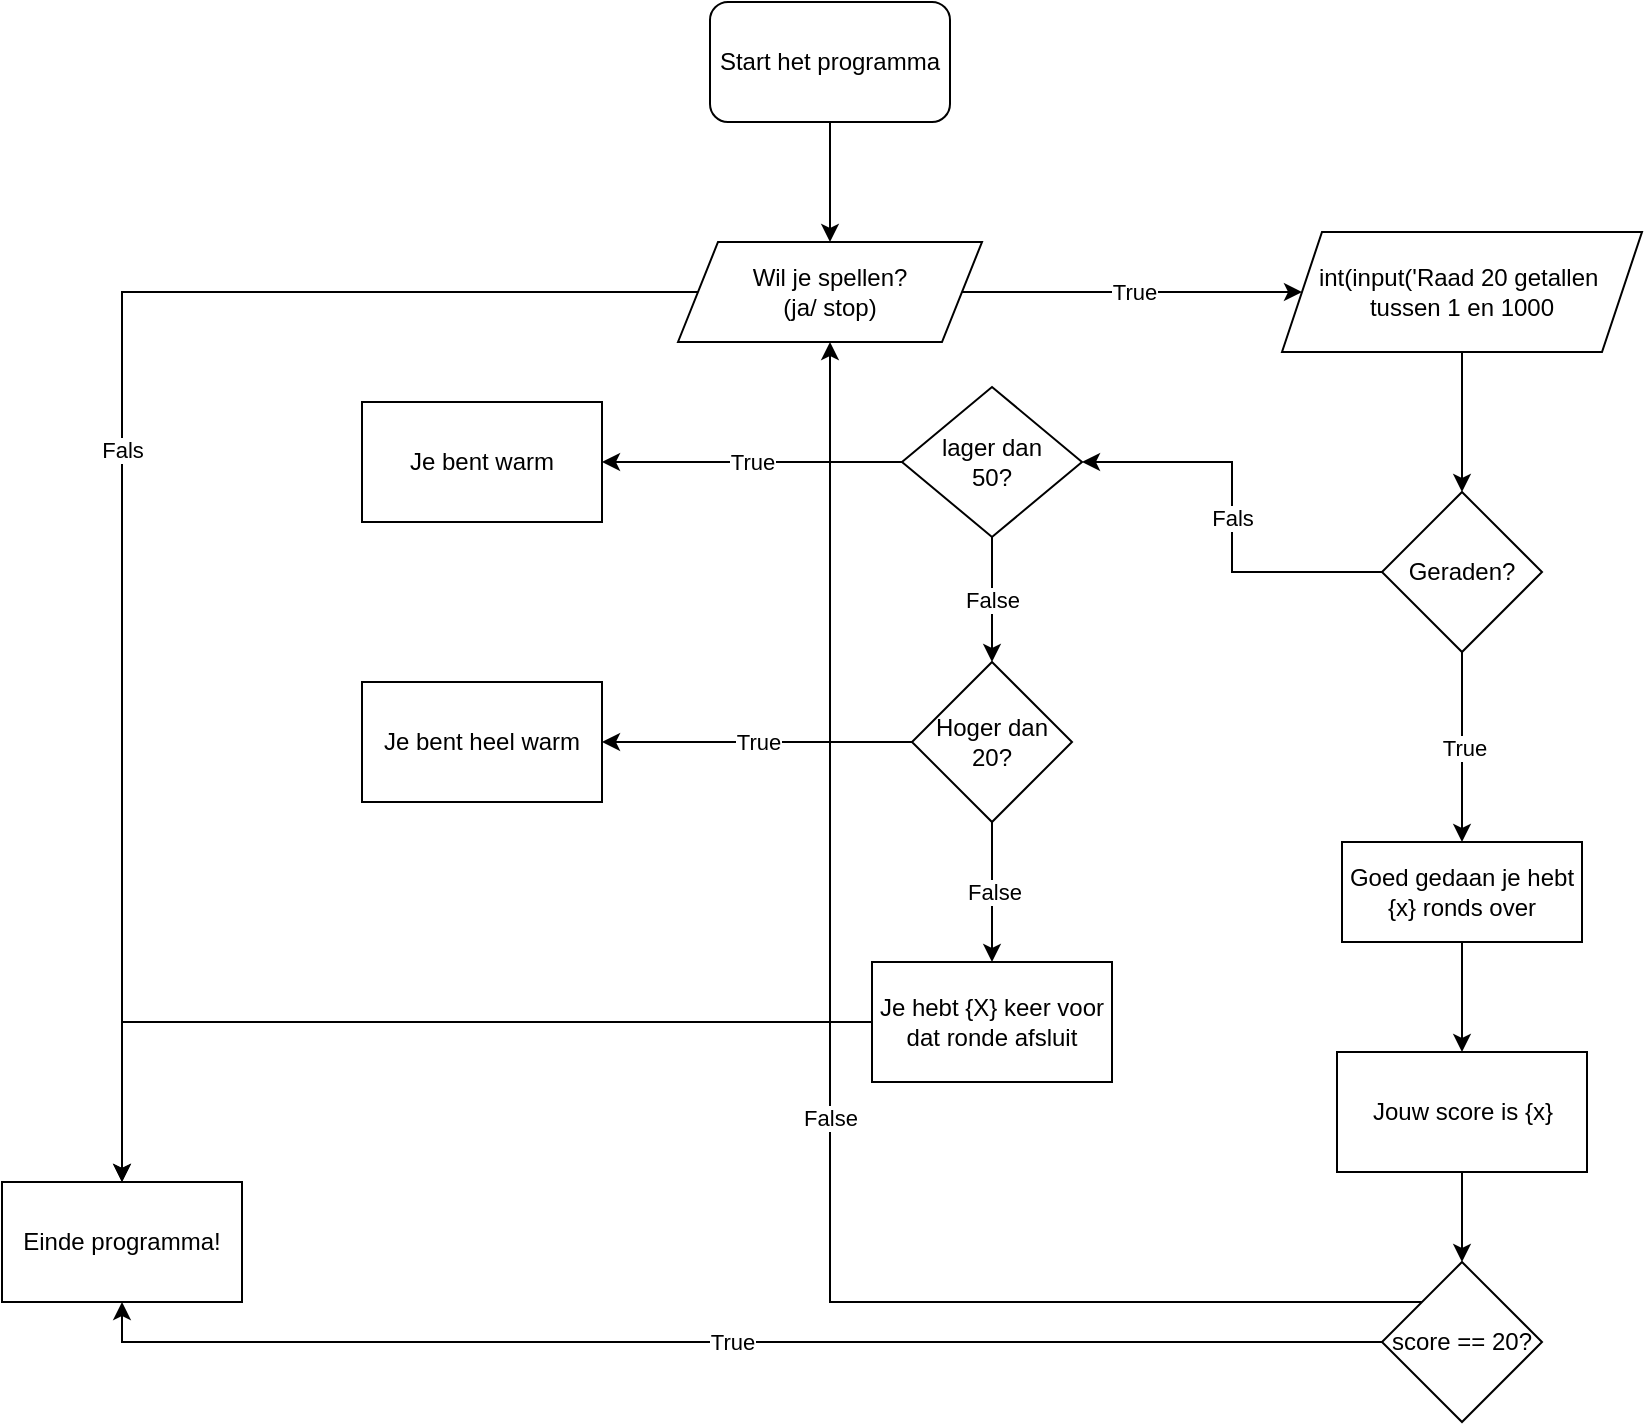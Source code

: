 <mxfile version="22.1.8" type="device">
  <diagram name="Pagina-1" id="80_aTMoOErlhEXatL1sE">
    <mxGraphModel dx="857" dy="495" grid="1" gridSize="10" guides="1" tooltips="1" connect="1" arrows="1" fold="1" page="1" pageScale="1" pageWidth="827" pageHeight="1169" math="0" shadow="0">
      <root>
        <mxCell id="0" />
        <mxCell id="1" parent="0" />
        <mxCell id="RKqnW8_ZUhHQGfOGpwQm-2" style="edgeStyle=orthogonalEdgeStyle;rounded=0;orthogonalLoop=1;jettySize=auto;html=1;" parent="1" source="RKqnW8_ZUhHQGfOGpwQm-1" target="RKqnW8_ZUhHQGfOGpwQm-3" edge="1">
          <mxGeometry relative="1" as="geometry">
            <mxPoint x="414" y="200" as="targetPoint" />
          </mxGeometry>
        </mxCell>
        <mxCell id="RKqnW8_ZUhHQGfOGpwQm-1" value="Start het programma" style="rounded=1;whiteSpace=wrap;html=1;" parent="1" vertex="1">
          <mxGeometry x="354" width="120" height="60" as="geometry" />
        </mxCell>
        <mxCell id="sbrlWb4rdxiYxrlJIUAO-1" value="Fals" style="edgeStyle=orthogonalEdgeStyle;rounded=0;orthogonalLoop=1;jettySize=auto;html=1;" edge="1" parent="1" source="RKqnW8_ZUhHQGfOGpwQm-3" target="sbrlWb4rdxiYxrlJIUAO-2">
          <mxGeometry relative="1" as="geometry">
            <mxPoint x="250" y="145" as="targetPoint" />
          </mxGeometry>
        </mxCell>
        <mxCell id="sbrlWb4rdxiYxrlJIUAO-3" value="True" style="edgeStyle=orthogonalEdgeStyle;rounded=0;orthogonalLoop=1;jettySize=auto;html=1;" edge="1" parent="1" source="RKqnW8_ZUhHQGfOGpwQm-3">
          <mxGeometry relative="1" as="geometry">
            <mxPoint x="650" y="145" as="targetPoint" />
          </mxGeometry>
        </mxCell>
        <mxCell id="RKqnW8_ZUhHQGfOGpwQm-3" value="Wil je spellen?&lt;br&gt;(ja/ stop)" style="shape=parallelogram;perimeter=parallelogramPerimeter;whiteSpace=wrap;html=1;fixedSize=1;" parent="1" vertex="1">
          <mxGeometry x="338" y="120" width="152" height="50" as="geometry" />
        </mxCell>
        <mxCell id="sbrlWb4rdxiYxrlJIUAO-2" value="Einde programma!" style="rounded=0;whiteSpace=wrap;html=1;" vertex="1" parent="1">
          <mxGeometry y="590" width="120" height="60" as="geometry" />
        </mxCell>
        <mxCell id="sbrlWb4rdxiYxrlJIUAO-6" value="" style="edgeStyle=orthogonalEdgeStyle;rounded=0;orthogonalLoop=1;jettySize=auto;html=1;" edge="1" parent="1" source="sbrlWb4rdxiYxrlJIUAO-4" target="sbrlWb4rdxiYxrlJIUAO-5">
          <mxGeometry relative="1" as="geometry" />
        </mxCell>
        <mxCell id="sbrlWb4rdxiYxrlJIUAO-4" value="int(input(&#39;Raad 20 getallen&amp;nbsp;&lt;br&gt;tussen 1 en 1000" style="shape=parallelogram;perimeter=parallelogramPerimeter;whiteSpace=wrap;html=1;fixedSize=1;" vertex="1" parent="1">
          <mxGeometry x="640" y="115" width="180" height="60" as="geometry" />
        </mxCell>
        <mxCell id="sbrlWb4rdxiYxrlJIUAO-7" value="Fals" style="edgeStyle=orthogonalEdgeStyle;rounded=0;orthogonalLoop=1;jettySize=auto;html=1;entryX=1;entryY=0.5;entryDx=0;entryDy=0;" edge="1" parent="1" source="sbrlWb4rdxiYxrlJIUAO-5" target="sbrlWb4rdxiYxrlJIUAO-9">
          <mxGeometry relative="1" as="geometry">
            <mxPoint x="600" y="285" as="targetPoint" />
          </mxGeometry>
        </mxCell>
        <mxCell id="sbrlWb4rdxiYxrlJIUAO-8" value="True" style="edgeStyle=orthogonalEdgeStyle;rounded=0;orthogonalLoop=1;jettySize=auto;html=1;exitX=0.5;exitY=1;exitDx=0;exitDy=0;" edge="1" parent="1" source="sbrlWb4rdxiYxrlJIUAO-5">
          <mxGeometry relative="1" as="geometry">
            <mxPoint x="730" y="420" as="targetPoint" />
          </mxGeometry>
        </mxCell>
        <mxCell id="sbrlWb4rdxiYxrlJIUAO-5" value="Geraden?" style="rhombus;whiteSpace=wrap;html=1;" vertex="1" parent="1">
          <mxGeometry x="690" y="245" width="80" height="80" as="geometry" />
        </mxCell>
        <mxCell id="sbrlWb4rdxiYxrlJIUAO-10" value="True" style="edgeStyle=orthogonalEdgeStyle;rounded=0;orthogonalLoop=1;jettySize=auto;html=1;" edge="1" parent="1" source="sbrlWb4rdxiYxrlJIUAO-9" target="sbrlWb4rdxiYxrlJIUAO-11">
          <mxGeometry relative="1" as="geometry">
            <mxPoint x="420" y="285" as="targetPoint" />
          </mxGeometry>
        </mxCell>
        <mxCell id="sbrlWb4rdxiYxrlJIUAO-12" value="False" style="edgeStyle=orthogonalEdgeStyle;rounded=0;orthogonalLoop=1;jettySize=auto;html=1;" edge="1" parent="1" source="sbrlWb4rdxiYxrlJIUAO-9" target="sbrlWb4rdxiYxrlJIUAO-13">
          <mxGeometry relative="1" as="geometry">
            <mxPoint x="555" y="400" as="targetPoint" />
          </mxGeometry>
        </mxCell>
        <mxCell id="sbrlWb4rdxiYxrlJIUAO-9" value="lager dan&lt;br&gt;50?" style="rhombus;whiteSpace=wrap;html=1;" vertex="1" parent="1">
          <mxGeometry x="450" y="192.5" width="90" height="75" as="geometry" />
        </mxCell>
        <mxCell id="sbrlWb4rdxiYxrlJIUAO-11" value="Je bent warm" style="rounded=0;whiteSpace=wrap;html=1;" vertex="1" parent="1">
          <mxGeometry x="180" y="200" width="120" height="60" as="geometry" />
        </mxCell>
        <mxCell id="sbrlWb4rdxiYxrlJIUAO-14" value="True" style="edgeStyle=orthogonalEdgeStyle;rounded=0;orthogonalLoop=1;jettySize=auto;html=1;entryX=1;entryY=0.5;entryDx=0;entryDy=0;" edge="1" parent="1" source="sbrlWb4rdxiYxrlJIUAO-13" target="sbrlWb4rdxiYxrlJIUAO-15">
          <mxGeometry relative="1" as="geometry">
            <mxPoint x="420" y="420" as="targetPoint" />
            <Array as="points" />
          </mxGeometry>
        </mxCell>
        <mxCell id="sbrlWb4rdxiYxrlJIUAO-27" value="False" style="edgeStyle=orthogonalEdgeStyle;rounded=0;orthogonalLoop=1;jettySize=auto;html=1;exitX=0.5;exitY=1;exitDx=0;exitDy=0;" edge="1" parent="1" source="sbrlWb4rdxiYxrlJIUAO-13">
          <mxGeometry relative="1" as="geometry">
            <mxPoint x="495" y="480" as="targetPoint" />
          </mxGeometry>
        </mxCell>
        <mxCell id="sbrlWb4rdxiYxrlJIUAO-13" value="Hoger dan&lt;br&gt;20?" style="rhombus;whiteSpace=wrap;html=1;" vertex="1" parent="1">
          <mxGeometry x="455" y="330" width="80" height="80" as="geometry" />
        </mxCell>
        <mxCell id="sbrlWb4rdxiYxrlJIUAO-15" value="Je bent heel warm" style="rounded=0;whiteSpace=wrap;html=1;" vertex="1" parent="1">
          <mxGeometry x="180" y="340" width="120" height="60" as="geometry" />
        </mxCell>
        <mxCell id="sbrlWb4rdxiYxrlJIUAO-26" value="" style="edgeStyle=orthogonalEdgeStyle;rounded=0;orthogonalLoop=1;jettySize=auto;html=1;" edge="1" parent="1" source="sbrlWb4rdxiYxrlJIUAO-16" target="sbrlWb4rdxiYxrlJIUAO-19">
          <mxGeometry relative="1" as="geometry" />
        </mxCell>
        <mxCell id="sbrlWb4rdxiYxrlJIUAO-16" value="Goed gedaan je hebt&lt;br&gt;{x} ronds over" style="rounded=0;whiteSpace=wrap;html=1;" vertex="1" parent="1">
          <mxGeometry x="670" y="420" width="120" height="50" as="geometry" />
        </mxCell>
        <mxCell id="sbrlWb4rdxiYxrlJIUAO-33" style="edgeStyle=orthogonalEdgeStyle;rounded=0;orthogonalLoop=1;jettySize=auto;html=1;exitX=0.5;exitY=1;exitDx=0;exitDy=0;entryX=0.5;entryY=0;entryDx=0;entryDy=0;" edge="1" parent="1" source="sbrlWb4rdxiYxrlJIUAO-19" target="sbrlWb4rdxiYxrlJIUAO-32">
          <mxGeometry relative="1" as="geometry" />
        </mxCell>
        <mxCell id="sbrlWb4rdxiYxrlJIUAO-19" value="Jouw score is {x}&lt;br&gt;" style="rounded=0;whiteSpace=wrap;html=1;" vertex="1" parent="1">
          <mxGeometry x="667.5" y="525" width="125" height="60" as="geometry" />
        </mxCell>
        <mxCell id="sbrlWb4rdxiYxrlJIUAO-29" style="edgeStyle=orthogonalEdgeStyle;rounded=0;orthogonalLoop=1;jettySize=auto;html=1;" edge="1" parent="1" source="sbrlWb4rdxiYxrlJIUAO-28" target="sbrlWb4rdxiYxrlJIUAO-2">
          <mxGeometry relative="1" as="geometry" />
        </mxCell>
        <mxCell id="sbrlWb4rdxiYxrlJIUAO-28" value="Je hebt {X} keer voor dat ronde afsluit" style="rounded=0;whiteSpace=wrap;html=1;" vertex="1" parent="1">
          <mxGeometry x="435" y="480" width="120" height="60" as="geometry" />
        </mxCell>
        <mxCell id="sbrlWb4rdxiYxrlJIUAO-34" value="True" style="edgeStyle=orthogonalEdgeStyle;rounded=0;orthogonalLoop=1;jettySize=auto;html=1;entryX=0.5;entryY=1;entryDx=0;entryDy=0;" edge="1" parent="1" source="sbrlWb4rdxiYxrlJIUAO-32" target="sbrlWb4rdxiYxrlJIUAO-2">
          <mxGeometry relative="1" as="geometry" />
        </mxCell>
        <mxCell id="sbrlWb4rdxiYxrlJIUAO-35" value="False" style="edgeStyle=orthogonalEdgeStyle;rounded=0;orthogonalLoop=1;jettySize=auto;html=1;exitX=0;exitY=0;exitDx=0;exitDy=0;" edge="1" parent="1" source="sbrlWb4rdxiYxrlJIUAO-32" target="RKqnW8_ZUhHQGfOGpwQm-3">
          <mxGeometry relative="1" as="geometry" />
        </mxCell>
        <mxCell id="sbrlWb4rdxiYxrlJIUAO-32" value="score == 20?" style="rhombus;whiteSpace=wrap;html=1;" vertex="1" parent="1">
          <mxGeometry x="690" y="630" width="80" height="80" as="geometry" />
        </mxCell>
      </root>
    </mxGraphModel>
  </diagram>
</mxfile>

